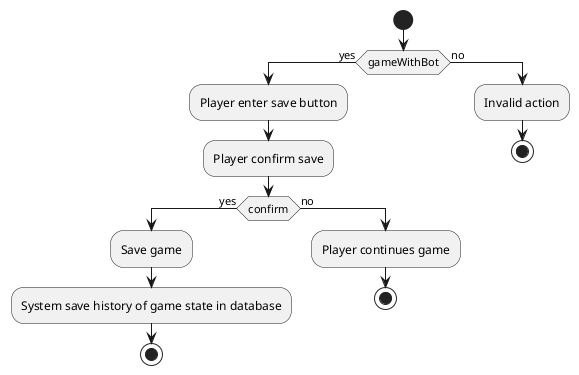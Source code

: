 @startuml

start
if (gameWithBot) then (yes)
    :Player enter save button;
    :Player confirm save;
    if (confirm) then (yes)
        :Save game;
        :System save history of game state in database;
        stop
    else (no)
        :Player continues game; 
        stop
    endif
else (no)
    :Invalid action;
    stop

@enduml
